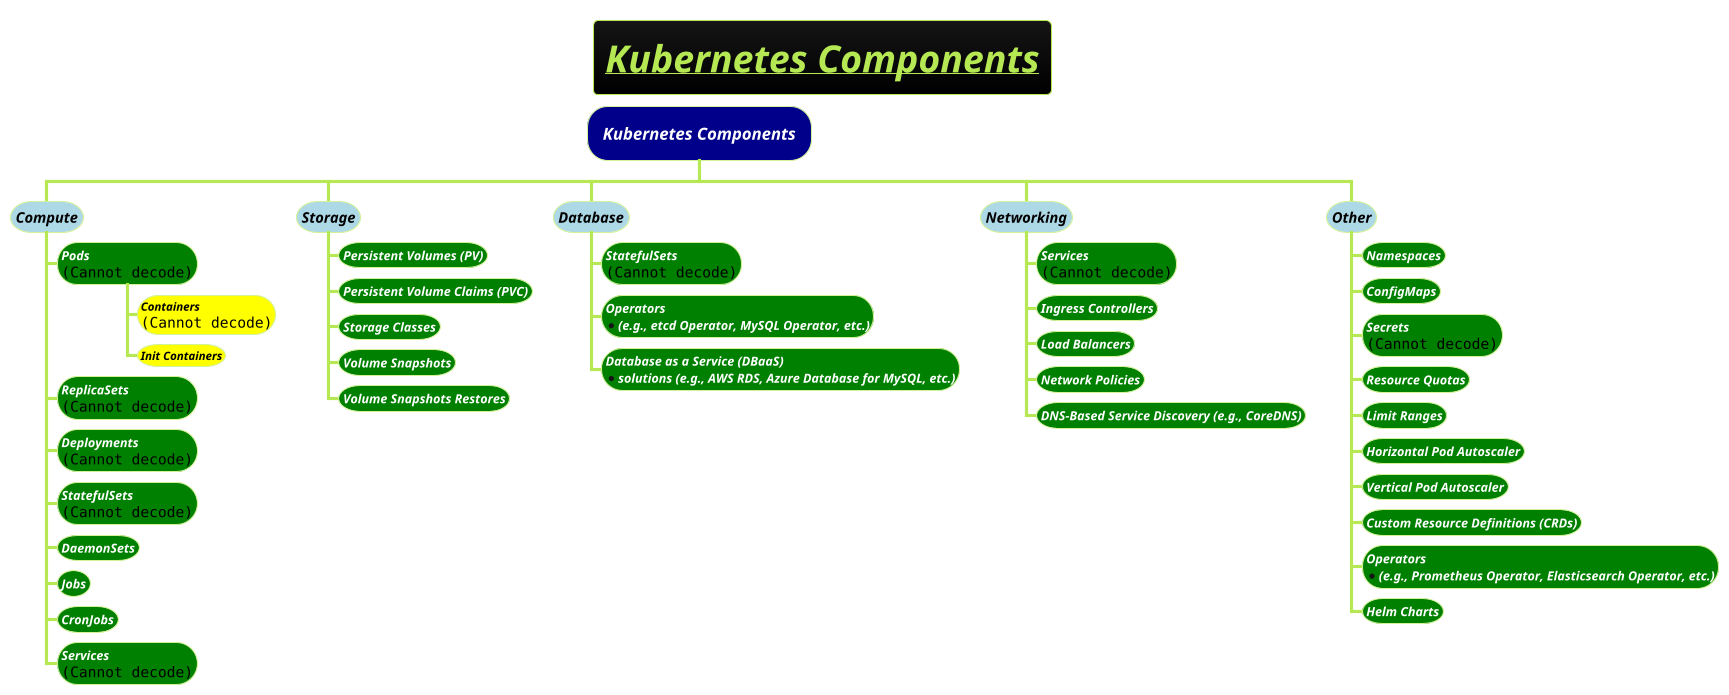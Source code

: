 @startwbs
title = <b><u><i>Kubernetes Components
!theme hacker

*[#darkblue] <i><color #white>Kubernetes Components
**[#lightblue] <i><color #black><size:14>Compute
***[#green] <size:12><b><i><color #white>Pods\n<img:pod1.svg>
****[#yellow] <b><i><color #black>Containers\n<img:docker.svg>
****[#yellow] <b><i><color #black>Init Containers
***[#green] <size:12><b><i><color #white>ReplicaSets\n<img:replica-set.svg>
***[#green] <size:12><b><i><color #white>Deployments\n<img:deployment.svg>
***[#green] <size:12><b><i><color #white>StatefulSets\n<img:stateful-set.svg>
***[#green] <size:12><b><i><color #white>DaemonSets
***[#green] <size:12><b><i><color #white>Jobs
***[#green] <size:12><b><i><color #white>CronJobs
***[#green] <size:12><b><i><color #white>Services\n<img:service.svg>

**[#lightblue] <i><color #black><size:14>Storage
***[#green] <size:12><b><i><color #white>Persistent Volumes (PV)
***[#green] <size:12><b><i><color #white>Persistent Volume Claims (PVC)
***[#green] <size:12><b><i><color #white>Storage Classes
***[#green] <size:12><b><i><color #white>Volume Snapshots
***[#green] <size:12><b><i><color #white>Volume Snapshots Restores

**[#lightblue] <i><color #black><size:14>Database
***[#green] <size:12><b><i><color #white>StatefulSets \n<img:stateful-set.svg>
***[#green] <size:12><b><i><color #white>Operators \n*<size:12><b><i><color #white>(e.g., etcd Operator, MySQL Operator, etc.)
***[#green] <size:12><b><i><color #white>Database as a Service (DBaaS) \n*<size:12><b><i><color #white>solutions (e.g., AWS RDS, Azure Database for MySQL, etc.)

**[#lightblue] <i><color #black><size:14>Networking
***[#green] <size:12><b><i><color #white>Services \n<img:service.svg>
***[#green] <size:12><b><i><color #white>Ingress Controllers
***[#green] <size:12><b><i><color #white>Load Balancers
***[#green] <size:12><b><i><color #white>Network Policies
***[#green] <size:12><b><i><color #white>DNS-Based Service Discovery (e.g., CoreDNS)

**[#lightblue] <i><color #black><size:14>Other
***[#green] <size:12><b><i><color #white>Namespaces
***[#green] <size:12><b><i><color #white>ConfigMaps
***[#green] <size:12><b><i><color #white>Secrets \n<img:secretes.svg>
***[#green] <size:12><b><i><color #white>Resource Quotas
***[#green] <size:12><b><i><color #white>Limit Ranges
***[#green] <size:12><b><i><color #white>Horizontal Pod Autoscaler
***[#green] <size:12><b><i><color #white>Vertical Pod Autoscaler
***[#green] <size:12><b><i><color #white>Custom Resource Definitions (CRDs)
***[#green] <size:12><b><i><color #white>Operators \n*<size:12><b><i><color #white>(e.g., Prometheus Operator, Elasticsearch Operator, etc.)
***[#green] <size:12><b><i><color #white>Helm Charts

@endwbs
